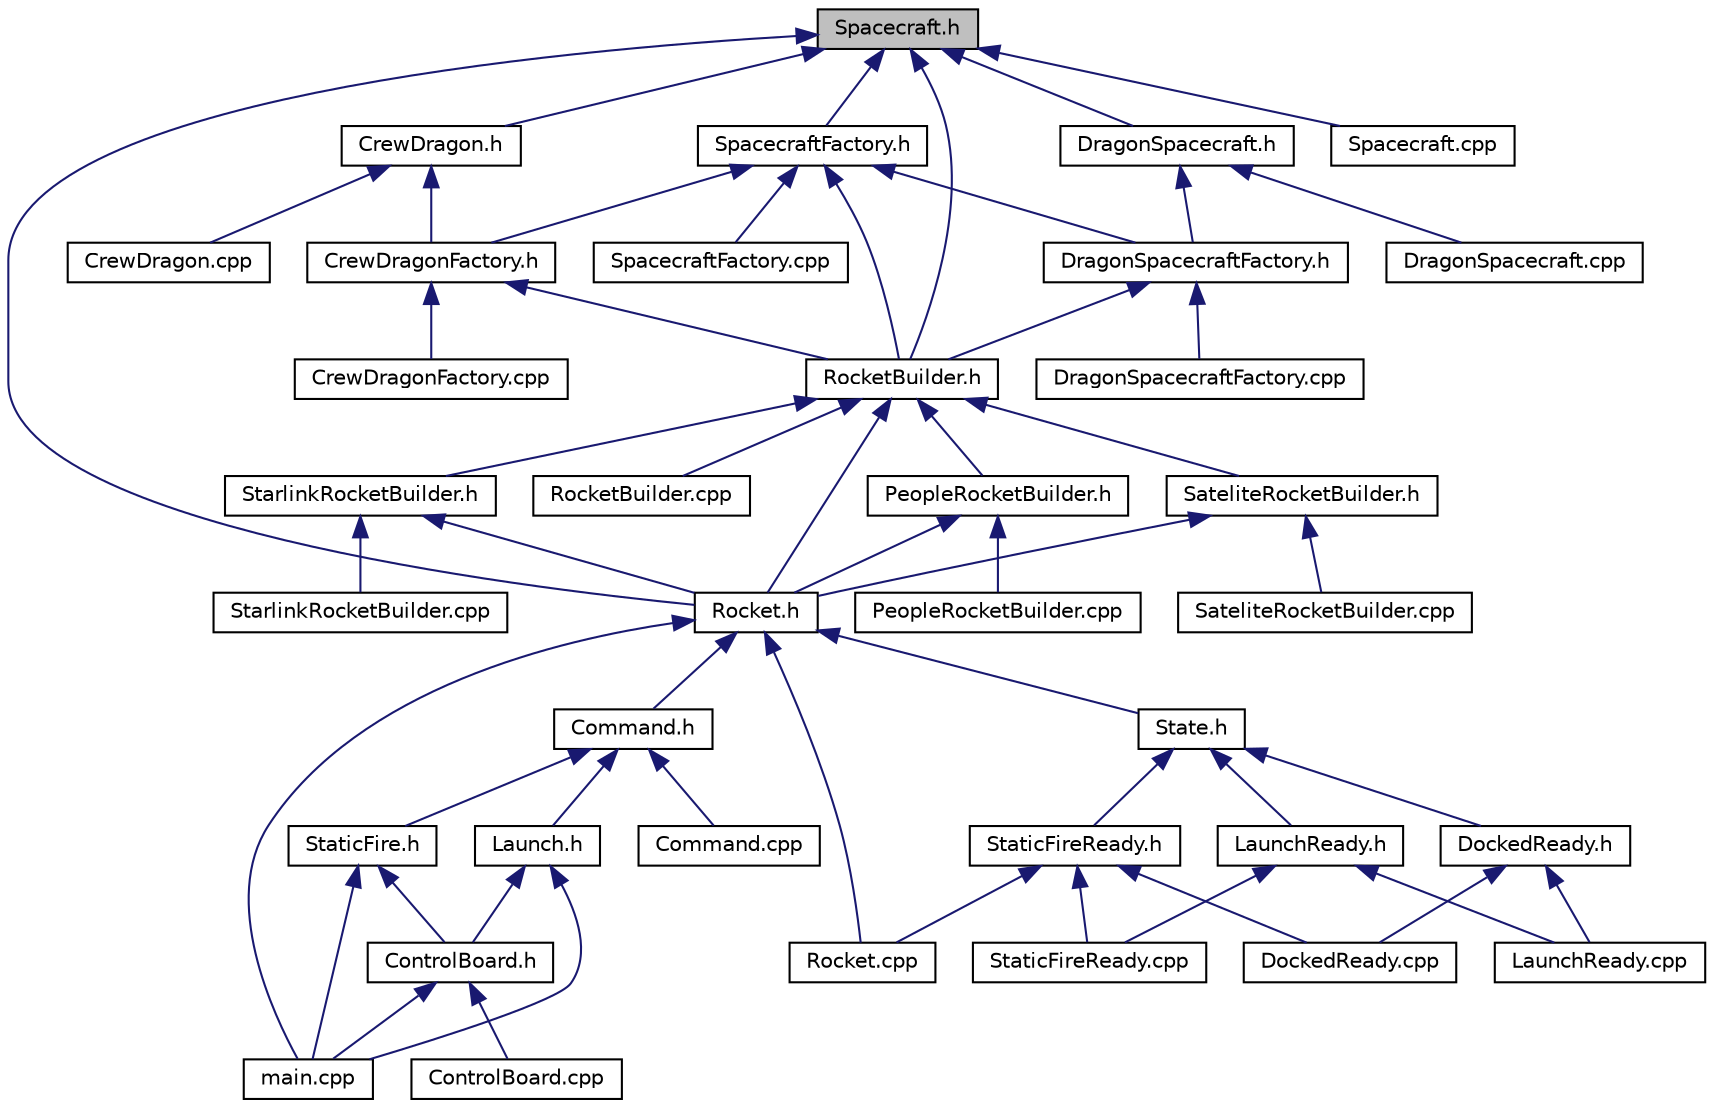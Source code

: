 digraph "Spacecraft.h"
{
 // LATEX_PDF_SIZE
  edge [fontname="Helvetica",fontsize="10",labelfontname="Helvetica",labelfontsize="10"];
  node [fontname="Helvetica",fontsize="10",shape=record];
  Node1 [label="Spacecraft.h",height=0.2,width=0.4,color="black", fillcolor="grey75", style="filled", fontcolor="black",tooltip=" "];
  Node1 -> Node2 [dir="back",color="midnightblue",fontsize="10",style="solid",fontname="Helvetica"];
  Node2 [label="CrewDragon.h",height=0.2,width=0.4,color="black", fillcolor="white", style="filled",URL="$CrewDragon_8h.html",tooltip=" "];
  Node2 -> Node3 [dir="back",color="midnightblue",fontsize="10",style="solid",fontname="Helvetica"];
  Node3 [label="CrewDragon.cpp",height=0.2,width=0.4,color="black", fillcolor="white", style="filled",URL="$CrewDragon_8cpp.html",tooltip=" "];
  Node2 -> Node4 [dir="back",color="midnightblue",fontsize="10",style="solid",fontname="Helvetica"];
  Node4 [label="CrewDragonFactory.h",height=0.2,width=0.4,color="black", fillcolor="white", style="filled",URL="$CrewDragonFactory_8h.html",tooltip=" "];
  Node4 -> Node5 [dir="back",color="midnightblue",fontsize="10",style="solid",fontname="Helvetica"];
  Node5 [label="CrewDragonFactory.cpp",height=0.2,width=0.4,color="black", fillcolor="white", style="filled",URL="$CrewDragonFactory_8cpp.html",tooltip=" "];
  Node4 -> Node6 [dir="back",color="midnightblue",fontsize="10",style="solid",fontname="Helvetica"];
  Node6 [label="RocketBuilder.h",height=0.2,width=0.4,color="black", fillcolor="white", style="filled",URL="$RocketBuilder_8h.html",tooltip=" "];
  Node6 -> Node7 [dir="back",color="midnightblue",fontsize="10",style="solid",fontname="Helvetica"];
  Node7 [label="PeopleRocketBuilder.h",height=0.2,width=0.4,color="black", fillcolor="white", style="filled",URL="$PeopleRocketBuilder_8h.html",tooltip=" "];
  Node7 -> Node8 [dir="back",color="midnightblue",fontsize="10",style="solid",fontname="Helvetica"];
  Node8 [label="PeopleRocketBuilder.cpp",height=0.2,width=0.4,color="black", fillcolor="white", style="filled",URL="$PeopleRocketBuilder_8cpp.html",tooltip=" "];
  Node7 -> Node9 [dir="back",color="midnightblue",fontsize="10",style="solid",fontname="Helvetica"];
  Node9 [label="Rocket.h",height=0.2,width=0.4,color="black", fillcolor="white", style="filled",URL="$Rocket_8h.html",tooltip=" "];
  Node9 -> Node10 [dir="back",color="midnightblue",fontsize="10",style="solid",fontname="Helvetica"];
  Node10 [label="Command.h",height=0.2,width=0.4,color="black", fillcolor="white", style="filled",URL="$Command_8h.html",tooltip=" "];
  Node10 -> Node11 [dir="back",color="midnightblue",fontsize="10",style="solid",fontname="Helvetica"];
  Node11 [label="Command.cpp",height=0.2,width=0.4,color="black", fillcolor="white", style="filled",URL="$Command_8cpp.html",tooltip=" "];
  Node10 -> Node12 [dir="back",color="midnightblue",fontsize="10",style="solid",fontname="Helvetica"];
  Node12 [label="Launch.h",height=0.2,width=0.4,color="black", fillcolor="white", style="filled",URL="$Launch_8h.html",tooltip=" "];
  Node12 -> Node13 [dir="back",color="midnightblue",fontsize="10",style="solid",fontname="Helvetica"];
  Node13 [label="ControlBoard.h",height=0.2,width=0.4,color="black", fillcolor="white", style="filled",URL="$ControlBoard_8h.html",tooltip=" "];
  Node13 -> Node14 [dir="back",color="midnightblue",fontsize="10",style="solid",fontname="Helvetica"];
  Node14 [label="ControlBoard.cpp",height=0.2,width=0.4,color="black", fillcolor="white", style="filled",URL="$ControlBoard_8cpp.html",tooltip=" "];
  Node13 -> Node15 [dir="back",color="midnightblue",fontsize="10",style="solid",fontname="Helvetica"];
  Node15 [label="main.cpp",height=0.2,width=0.4,color="black", fillcolor="white", style="filled",URL="$main_8cpp.html",tooltip=" "];
  Node12 -> Node15 [dir="back",color="midnightblue",fontsize="10",style="solid",fontname="Helvetica"];
  Node10 -> Node16 [dir="back",color="midnightblue",fontsize="10",style="solid",fontname="Helvetica"];
  Node16 [label="StaticFire.h",height=0.2,width=0.4,color="black", fillcolor="white", style="filled",URL="$StaticFire_8h.html",tooltip=" "];
  Node16 -> Node13 [dir="back",color="midnightblue",fontsize="10",style="solid",fontname="Helvetica"];
  Node16 -> Node15 [dir="back",color="midnightblue",fontsize="10",style="solid",fontname="Helvetica"];
  Node9 -> Node15 [dir="back",color="midnightblue",fontsize="10",style="solid",fontname="Helvetica"];
  Node9 -> Node17 [dir="back",color="midnightblue",fontsize="10",style="solid",fontname="Helvetica"];
  Node17 [label="Rocket.cpp",height=0.2,width=0.4,color="black", fillcolor="white", style="filled",URL="$Rocket_8cpp.html",tooltip=" "];
  Node9 -> Node18 [dir="back",color="midnightblue",fontsize="10",style="solid",fontname="Helvetica"];
  Node18 [label="State.h",height=0.2,width=0.4,color="black", fillcolor="white", style="filled",URL="$State_8h.html",tooltip=" "];
  Node18 -> Node19 [dir="back",color="midnightblue",fontsize="10",style="solid",fontname="Helvetica"];
  Node19 [label="DockedReady.h",height=0.2,width=0.4,color="black", fillcolor="white", style="filled",URL="$DockedReady_8h.html",tooltip=" "];
  Node19 -> Node20 [dir="back",color="midnightblue",fontsize="10",style="solid",fontname="Helvetica"];
  Node20 [label="DockedReady.cpp",height=0.2,width=0.4,color="black", fillcolor="white", style="filled",URL="$DockedReady_8cpp.html",tooltip=" "];
  Node19 -> Node21 [dir="back",color="midnightblue",fontsize="10",style="solid",fontname="Helvetica"];
  Node21 [label="LaunchReady.cpp",height=0.2,width=0.4,color="black", fillcolor="white", style="filled",URL="$LaunchReady_8cpp.html",tooltip=" "];
  Node18 -> Node22 [dir="back",color="midnightblue",fontsize="10",style="solid",fontname="Helvetica"];
  Node22 [label="LaunchReady.h",height=0.2,width=0.4,color="black", fillcolor="white", style="filled",URL="$LaunchReady_8h.html",tooltip=" "];
  Node22 -> Node21 [dir="back",color="midnightblue",fontsize="10",style="solid",fontname="Helvetica"];
  Node22 -> Node23 [dir="back",color="midnightblue",fontsize="10",style="solid",fontname="Helvetica"];
  Node23 [label="StaticFireReady.cpp",height=0.2,width=0.4,color="black", fillcolor="white", style="filled",URL="$StaticFireReady_8cpp.html",tooltip=" "];
  Node18 -> Node24 [dir="back",color="midnightblue",fontsize="10",style="solid",fontname="Helvetica"];
  Node24 [label="StaticFireReady.h",height=0.2,width=0.4,color="black", fillcolor="white", style="filled",URL="$StaticFireReady_8h.html",tooltip=" "];
  Node24 -> Node20 [dir="back",color="midnightblue",fontsize="10",style="solid",fontname="Helvetica"];
  Node24 -> Node17 [dir="back",color="midnightblue",fontsize="10",style="solid",fontname="Helvetica"];
  Node24 -> Node23 [dir="back",color="midnightblue",fontsize="10",style="solid",fontname="Helvetica"];
  Node6 -> Node9 [dir="back",color="midnightblue",fontsize="10",style="solid",fontname="Helvetica"];
  Node6 -> Node25 [dir="back",color="midnightblue",fontsize="10",style="solid",fontname="Helvetica"];
  Node25 [label="RocketBuilder.cpp",height=0.2,width=0.4,color="black", fillcolor="white", style="filled",URL="$RocketBuilder_8cpp.html",tooltip=" "];
  Node6 -> Node26 [dir="back",color="midnightblue",fontsize="10",style="solid",fontname="Helvetica"];
  Node26 [label="SateliteRocketBuilder.h",height=0.2,width=0.4,color="black", fillcolor="white", style="filled",URL="$SateliteRocketBuilder_8h.html",tooltip=" "];
  Node26 -> Node9 [dir="back",color="midnightblue",fontsize="10",style="solid",fontname="Helvetica"];
  Node26 -> Node27 [dir="back",color="midnightblue",fontsize="10",style="solid",fontname="Helvetica"];
  Node27 [label="SateliteRocketBuilder.cpp",height=0.2,width=0.4,color="black", fillcolor="white", style="filled",URL="$SateliteRocketBuilder_8cpp.html",tooltip=" "];
  Node6 -> Node28 [dir="back",color="midnightblue",fontsize="10",style="solid",fontname="Helvetica"];
  Node28 [label="StarlinkRocketBuilder.h",height=0.2,width=0.4,color="black", fillcolor="white", style="filled",URL="$StarlinkRocketBuilder_8h.html",tooltip=" "];
  Node28 -> Node9 [dir="back",color="midnightblue",fontsize="10",style="solid",fontname="Helvetica"];
  Node28 -> Node29 [dir="back",color="midnightblue",fontsize="10",style="solid",fontname="Helvetica"];
  Node29 [label="StarlinkRocketBuilder.cpp",height=0.2,width=0.4,color="black", fillcolor="white", style="filled",URL="$StarlinkRocketBuilder_8cpp.html",tooltip=" "];
  Node1 -> Node30 [dir="back",color="midnightblue",fontsize="10",style="solid",fontname="Helvetica"];
  Node30 [label="DragonSpacecraft.h",height=0.2,width=0.4,color="black", fillcolor="white", style="filled",URL="$DragonSpacecraft_8h.html",tooltip=" "];
  Node30 -> Node31 [dir="back",color="midnightblue",fontsize="10",style="solid",fontname="Helvetica"];
  Node31 [label="DragonSpacecraft.cpp",height=0.2,width=0.4,color="black", fillcolor="white", style="filled",URL="$DragonSpacecraft_8cpp.html",tooltip=" "];
  Node30 -> Node32 [dir="back",color="midnightblue",fontsize="10",style="solid",fontname="Helvetica"];
  Node32 [label="DragonSpacecraftFactory.h",height=0.2,width=0.4,color="black", fillcolor="white", style="filled",URL="$DragonSpacecraftFactory_8h.html",tooltip=" "];
  Node32 -> Node33 [dir="back",color="midnightblue",fontsize="10",style="solid",fontname="Helvetica"];
  Node33 [label="DragonSpacecraftFactory.cpp",height=0.2,width=0.4,color="black", fillcolor="white", style="filled",URL="$DragonSpacecraftFactory_8cpp.html",tooltip=" "];
  Node32 -> Node6 [dir="back",color="midnightblue",fontsize="10",style="solid",fontname="Helvetica"];
  Node1 -> Node9 [dir="back",color="midnightblue",fontsize="10",style="solid",fontname="Helvetica"];
  Node1 -> Node6 [dir="back",color="midnightblue",fontsize="10",style="solid",fontname="Helvetica"];
  Node1 -> Node34 [dir="back",color="midnightblue",fontsize="10",style="solid",fontname="Helvetica"];
  Node34 [label="Spacecraft.cpp",height=0.2,width=0.4,color="black", fillcolor="white", style="filled",URL="$Spacecraft_8cpp.html",tooltip=" "];
  Node1 -> Node35 [dir="back",color="midnightblue",fontsize="10",style="solid",fontname="Helvetica"];
  Node35 [label="SpacecraftFactory.h",height=0.2,width=0.4,color="black", fillcolor="white", style="filled",URL="$SpacecraftFactory_8h.html",tooltip=" "];
  Node35 -> Node4 [dir="back",color="midnightblue",fontsize="10",style="solid",fontname="Helvetica"];
  Node35 -> Node32 [dir="back",color="midnightblue",fontsize="10",style="solid",fontname="Helvetica"];
  Node35 -> Node6 [dir="back",color="midnightblue",fontsize="10",style="solid",fontname="Helvetica"];
  Node35 -> Node36 [dir="back",color="midnightblue",fontsize="10",style="solid",fontname="Helvetica"];
  Node36 [label="SpacecraftFactory.cpp",height=0.2,width=0.4,color="black", fillcolor="white", style="filled",URL="$SpacecraftFactory_8cpp.html",tooltip=" "];
}
